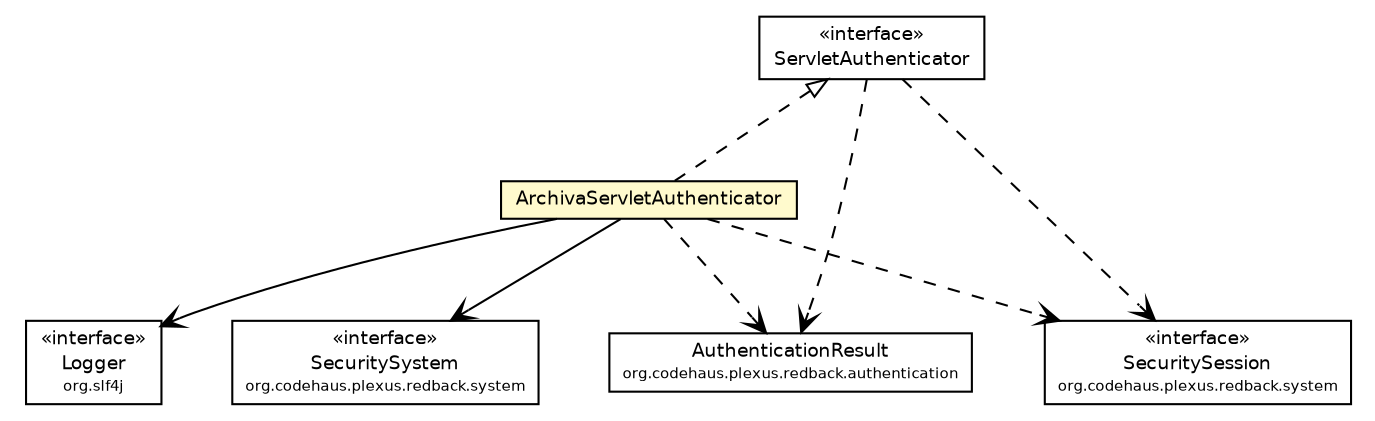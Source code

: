 #!/usr/local/bin/dot
#
# Class diagram 
# Generated by UmlGraph version 4.6 (http://www.spinellis.gr/sw/umlgraph)
#

digraph G {
	edge [fontname="Helvetica",fontsize=10,labelfontname="Helvetica",labelfontsize=10];
	node [fontname="Helvetica",fontsize=10,shape=plaintext];
	// org.apache.maven.archiva.security.ServletAuthenticator
	c152891 [label=<<table border="0" cellborder="1" cellspacing="0" cellpadding="2" port="p" href="./ServletAuthenticator.html">
		<tr><td><table border="0" cellspacing="0" cellpadding="1">
			<tr><td> &laquo;interface&raquo; </td></tr>
			<tr><td> ServletAuthenticator </td></tr>
		</table></td></tr>
		</table>>, fontname="Helvetica", fontcolor="black", fontsize=9.0];
	// org.apache.maven.archiva.security.ArchivaServletAuthenticator
	c152896 [label=<<table border="0" cellborder="1" cellspacing="0" cellpadding="2" port="p" bgcolor="lemonChiffon" href="./ArchivaServletAuthenticator.html">
		<tr><td><table border="0" cellspacing="0" cellpadding="1">
			<tr><td> ArchivaServletAuthenticator </td></tr>
		</table></td></tr>
		</table>>, fontname="Helvetica", fontcolor="black", fontsize=9.0];
	//org.apache.maven.archiva.security.ArchivaServletAuthenticator implements org.apache.maven.archiva.security.ServletAuthenticator
	c152891:p -> c152896:p [dir=back,arrowtail=empty,style=dashed];
	// org.apache.maven.archiva.security.ArchivaServletAuthenticator NAVASSOC org.slf4j.Logger
	c152896:p -> c152936:p [taillabel="", label="", headlabel="", fontname="Helvetica", fontcolor="black", fontsize=10.0, color="black", arrowhead=open];
	// org.apache.maven.archiva.security.ArchivaServletAuthenticator NAVASSOC org.codehaus.plexus.redback.system.SecuritySystem
	c152896:p -> c152937:p [taillabel="", label="", headlabel="", fontname="Helvetica", fontcolor="black", fontsize=10.0, color="black", arrowhead=open];
	// org.apache.maven.archiva.security.ServletAuthenticator DEPEND org.codehaus.plexus.redback.authentication.AuthenticationResult
	c152891:p -> c152938:p [taillabel="", label="", headlabel="", fontname="Helvetica", fontcolor="black", fontsize=10.0, color="black", arrowhead=open, style=dashed];
	// org.apache.maven.archiva.security.ServletAuthenticator DEPEND org.codehaus.plexus.redback.system.SecuritySession
	c152891:p -> c152939:p [taillabel="", label="", headlabel="", fontname="Helvetica", fontcolor="black", fontsize=10.0, color="black", arrowhead=open, style=dashed];
	// org.apache.maven.archiva.security.ArchivaServletAuthenticator DEPEND org.codehaus.plexus.redback.authentication.AuthenticationResult
	c152896:p -> c152938:p [taillabel="", label="", headlabel="", fontname="Helvetica", fontcolor="black", fontsize=10.0, color="black", arrowhead=open, style=dashed];
	// org.apache.maven.archiva.security.ArchivaServletAuthenticator DEPEND org.codehaus.plexus.redback.system.SecuritySession
	c152896:p -> c152939:p [taillabel="", label="", headlabel="", fontname="Helvetica", fontcolor="black", fontsize=10.0, color="black", arrowhead=open, style=dashed];
	// org.slf4j.Logger
	c152936 [label=<<table border="0" cellborder="1" cellspacing="0" cellpadding="2" port="p" href="http://java.sun.com/j2se/1.4.2/docs/api/org/slf4j/Logger.html">
		<tr><td><table border="0" cellspacing="0" cellpadding="1">
			<tr><td> &laquo;interface&raquo; </td></tr>
			<tr><td> Logger </td></tr>
			<tr><td><font point-size="7.0"> org.slf4j </font></td></tr>
		</table></td></tr>
		</table>>, fontname="Helvetica", fontcolor="black", fontsize=9.0];
	// org.codehaus.plexus.redback.authentication.AuthenticationResult
	c152938 [label=<<table border="0" cellborder="1" cellspacing="0" cellpadding="2" port="p" href="http://java.sun.com/j2se/1.4.2/docs/api/org/codehaus/plexus/redback/authentication/AuthenticationResult.html">
		<tr><td><table border="0" cellspacing="0" cellpadding="1">
			<tr><td> AuthenticationResult </td></tr>
			<tr><td><font point-size="7.0"> org.codehaus.plexus.redback.authentication </font></td></tr>
		</table></td></tr>
		</table>>, fontname="Helvetica", fontcolor="black", fontsize=9.0];
	// org.codehaus.plexus.redback.system.SecuritySystem
	c152937 [label=<<table border="0" cellborder="1" cellspacing="0" cellpadding="2" port="p" href="http://java.sun.com/j2se/1.4.2/docs/api/org/codehaus/plexus/redback/system/SecuritySystem.html">
		<tr><td><table border="0" cellspacing="0" cellpadding="1">
			<tr><td> &laquo;interface&raquo; </td></tr>
			<tr><td> SecuritySystem </td></tr>
			<tr><td><font point-size="7.0"> org.codehaus.plexus.redback.system </font></td></tr>
		</table></td></tr>
		</table>>, fontname="Helvetica", fontcolor="black", fontsize=9.0];
	// org.codehaus.plexus.redback.system.SecuritySession
	c152939 [label=<<table border="0" cellborder="1" cellspacing="0" cellpadding="2" port="p" href="http://java.sun.com/j2se/1.4.2/docs/api/org/codehaus/plexus/redback/system/SecuritySession.html">
		<tr><td><table border="0" cellspacing="0" cellpadding="1">
			<tr><td> &laquo;interface&raquo; </td></tr>
			<tr><td> SecuritySession </td></tr>
			<tr><td><font point-size="7.0"> org.codehaus.plexus.redback.system </font></td></tr>
		</table></td></tr>
		</table>>, fontname="Helvetica", fontcolor="black", fontsize=9.0];
}


